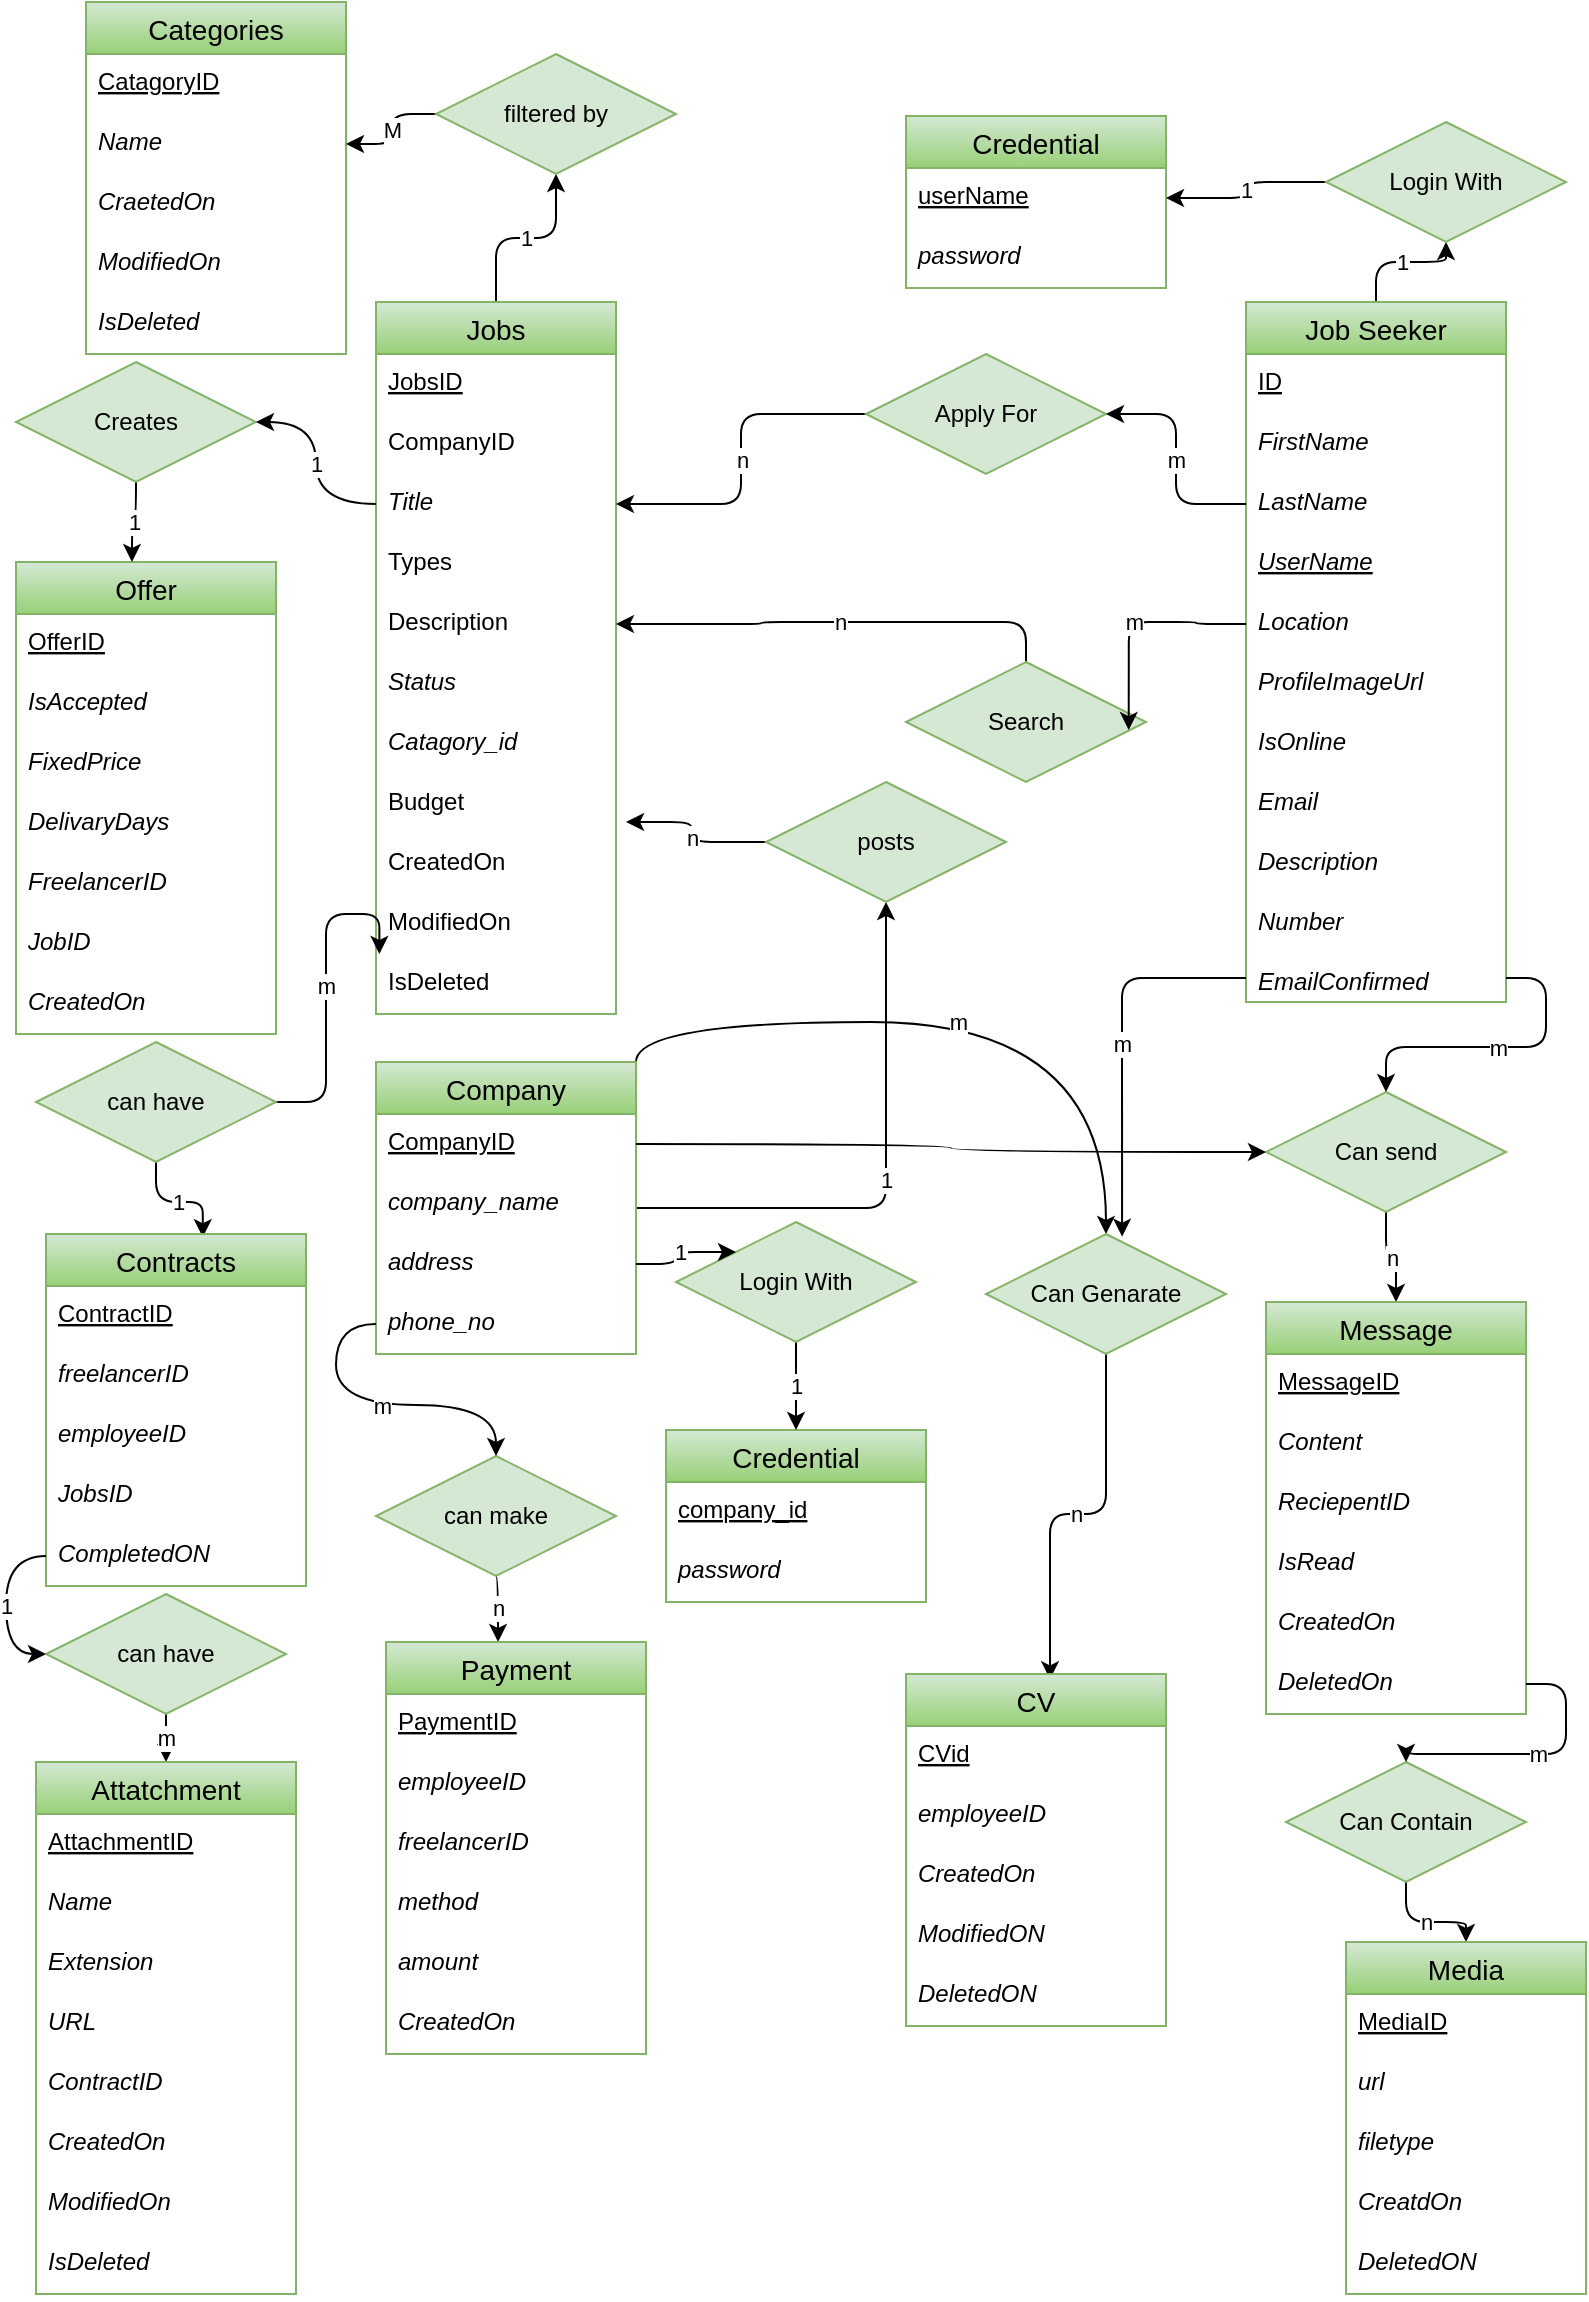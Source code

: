 <mxfile version="20.0.4" type="github">
  <diagram id="R2lEEEUBdFMjLlhIrx00" name="Page-1">
    <mxGraphModel dx="1280" dy="634" grid="1" gridSize="10" guides="1" tooltips="1" connect="1" arrows="1" fold="1" page="1" pageScale="1" pageWidth="827" pageHeight="1169" math="0" shadow="0" extFonts="Permanent Marker^https://fonts.googleapis.com/css?family=Permanent+Marker">
      <root>
        <mxCell id="0" />
        <mxCell id="1" parent="0" />
        <mxCell id="1TwjalovZPVcVM--fU-8-73" value="1" style="edgeStyle=orthogonalEdgeStyle;rounded=1;orthogonalLoop=1;jettySize=auto;html=1;entryX=0.5;entryY=1;entryDx=0;entryDy=0;" edge="1" parent="1" source="1TwjalovZPVcVM--fU-8-16" target="1TwjalovZPVcVM--fU-8-71">
          <mxGeometry relative="1" as="geometry" />
        </mxCell>
        <mxCell id="1TwjalovZPVcVM--fU-8-162" value="m" style="edgeStyle=orthogonalEdgeStyle;orthogonalLoop=1;jettySize=auto;html=1;exitX=1;exitY=0;exitDx=0;exitDy=0;entryX=0.5;entryY=0;entryDx=0;entryDy=0;curved=1;" edge="1" parent="1" source="1TwjalovZPVcVM--fU-8-16" target="1TwjalovZPVcVM--fU-8-153">
          <mxGeometry relative="1" as="geometry" />
        </mxCell>
        <mxCell id="1TwjalovZPVcVM--fU-8-16" value="Company" style="swimlane;fontStyle=0;childLayout=stackLayout;horizontal=1;startSize=26;horizontalStack=0;resizeParent=1;resizeParentMax=0;resizeLast=0;collapsible=1;marginBottom=0;align=center;fontSize=14;labelBackgroundColor=none;fillColor=#d5e8d4;strokeColor=#82b366;gradientColor=#97d077;" vertex="1" parent="1">
          <mxGeometry x="195" y="540" width="130" height="146" as="geometry" />
        </mxCell>
        <mxCell id="1TwjalovZPVcVM--fU-8-17" value="CompanyID" style="text;strokeColor=none;fillColor=none;spacingLeft=4;spacingRight=4;overflow=hidden;rotatable=0;points=[[0,0.5],[1,0.5]];portConstraint=eastwest;fontSize=12;fontStyle=4" vertex="1" parent="1TwjalovZPVcVM--fU-8-16">
          <mxGeometry y="26" width="130" height="30" as="geometry" />
        </mxCell>
        <mxCell id="1TwjalovZPVcVM--fU-8-18" value="company_name" style="text;strokeColor=none;fillColor=none;spacingLeft=4;spacingRight=4;overflow=hidden;rotatable=0;points=[[0,0.5],[1,0.5]];portConstraint=eastwest;fontSize=12;fontStyle=2" vertex="1" parent="1TwjalovZPVcVM--fU-8-16">
          <mxGeometry y="56" width="130" height="30" as="geometry" />
        </mxCell>
        <mxCell id="1TwjalovZPVcVM--fU-8-19" value="address" style="text;strokeColor=none;fillColor=none;spacingLeft=4;spacingRight=4;overflow=hidden;rotatable=0;points=[[0,0.5],[1,0.5]];portConstraint=eastwest;fontSize=12;fontStyle=2" vertex="1" parent="1TwjalovZPVcVM--fU-8-16">
          <mxGeometry y="86" width="130" height="30" as="geometry" />
        </mxCell>
        <mxCell id="1TwjalovZPVcVM--fU-8-22" value="phone_no" style="text;strokeColor=none;fillColor=none;spacingLeft=4;spacingRight=4;overflow=hidden;rotatable=0;points=[[0,0.5],[1,0.5]];portConstraint=eastwest;fontSize=12;fontStyle=2" vertex="1" parent="1TwjalovZPVcVM--fU-8-16">
          <mxGeometry y="116" width="130" height="30" as="geometry" />
        </mxCell>
        <mxCell id="1TwjalovZPVcVM--fU-8-77" value="1" style="edgeStyle=orthogonalEdgeStyle;rounded=1;orthogonalLoop=1;jettySize=auto;html=1;entryX=0.5;entryY=1;entryDx=0;entryDy=0;" edge="1" parent="1" source="1TwjalovZPVcVM--fU-8-24" target="1TwjalovZPVcVM--fU-8-76">
          <mxGeometry relative="1" as="geometry" />
        </mxCell>
        <mxCell id="1TwjalovZPVcVM--fU-8-24" value="Jobs" style="swimlane;fontStyle=0;childLayout=stackLayout;horizontal=1;startSize=26;horizontalStack=0;resizeParent=1;resizeParentMax=0;resizeLast=0;collapsible=1;marginBottom=0;align=center;fontSize=14;labelBackgroundColor=none;fillColor=#d5e8d4;strokeColor=#82b366;gradientColor=#97d077;" vertex="1" parent="1">
          <mxGeometry x="195" y="160" width="120" height="356" as="geometry" />
        </mxCell>
        <mxCell id="1TwjalovZPVcVM--fU-8-25" value="JobsID" style="text;strokeColor=none;fillColor=none;spacingLeft=4;spacingRight=4;overflow=hidden;rotatable=0;points=[[0,0.5],[1,0.5]];portConstraint=eastwest;fontSize=12;fontStyle=4" vertex="1" parent="1TwjalovZPVcVM--fU-8-24">
          <mxGeometry y="26" width="120" height="30" as="geometry" />
        </mxCell>
        <mxCell id="1TwjalovZPVcVM--fU-8-40" value="CompanyID" style="text;strokeColor=none;fillColor=none;spacingLeft=4;spacingRight=4;overflow=hidden;rotatable=0;points=[[0,0.5],[1,0.5]];portConstraint=eastwest;fontSize=12;fontStyle=0" vertex="1" parent="1TwjalovZPVcVM--fU-8-24">
          <mxGeometry y="56" width="120" height="30" as="geometry" />
        </mxCell>
        <mxCell id="1TwjalovZPVcVM--fU-8-26" value="Title" style="text;strokeColor=none;fillColor=none;spacingLeft=4;spacingRight=4;overflow=hidden;rotatable=0;points=[[0,0.5],[1,0.5]];portConstraint=eastwest;fontSize=12;fontStyle=2" vertex="1" parent="1TwjalovZPVcVM--fU-8-24">
          <mxGeometry y="86" width="120" height="30" as="geometry" />
        </mxCell>
        <mxCell id="1TwjalovZPVcVM--fU-8-79" value="Types" style="text;strokeColor=none;fillColor=none;spacingLeft=4;spacingRight=4;overflow=hidden;rotatable=0;points=[[0,0.5],[1,0.5]];portConstraint=eastwest;fontSize=12;fontStyle=0" vertex="1" parent="1TwjalovZPVcVM--fU-8-24">
          <mxGeometry y="116" width="120" height="30" as="geometry" />
        </mxCell>
        <mxCell id="1TwjalovZPVcVM--fU-8-80" value="Description" style="text;strokeColor=none;fillColor=none;spacingLeft=4;spacingRight=4;overflow=hidden;rotatable=0;points=[[0,0.5],[1,0.5]];portConstraint=eastwest;fontSize=12;fontStyle=0" vertex="1" parent="1TwjalovZPVcVM--fU-8-24">
          <mxGeometry y="146" width="120" height="30" as="geometry" />
        </mxCell>
        <mxCell id="1TwjalovZPVcVM--fU-8-27" value="Status" style="text;strokeColor=none;fillColor=none;spacingLeft=4;spacingRight=4;overflow=hidden;rotatable=0;points=[[0,0.5],[1,0.5]];portConstraint=eastwest;fontSize=12;fontStyle=2" vertex="1" parent="1TwjalovZPVcVM--fU-8-24">
          <mxGeometry y="176" width="120" height="30" as="geometry" />
        </mxCell>
        <mxCell id="1TwjalovZPVcVM--fU-8-28" value="Catagory_id" style="text;strokeColor=none;fillColor=none;spacingLeft=4;spacingRight=4;overflow=hidden;rotatable=0;points=[[0,0.5],[1,0.5]];portConstraint=eastwest;fontSize=12;fontStyle=2" vertex="1" parent="1TwjalovZPVcVM--fU-8-24">
          <mxGeometry y="206" width="120" height="30" as="geometry" />
        </mxCell>
        <mxCell id="1TwjalovZPVcVM--fU-8-36" value="Budget" style="text;strokeColor=none;fillColor=none;spacingLeft=4;spacingRight=4;overflow=hidden;rotatable=0;points=[[0,0.5],[1,0.5]];portConstraint=eastwest;fontSize=12;labelBackgroundColor=none;" vertex="1" parent="1TwjalovZPVcVM--fU-8-24">
          <mxGeometry y="236" width="120" height="30" as="geometry" />
        </mxCell>
        <mxCell id="1TwjalovZPVcVM--fU-8-37" value="CreatedOn" style="text;strokeColor=none;fillColor=none;spacingLeft=4;spacingRight=4;overflow=hidden;rotatable=0;points=[[0,0.5],[1,0.5]];portConstraint=eastwest;fontSize=12;labelBackgroundColor=none;" vertex="1" parent="1TwjalovZPVcVM--fU-8-24">
          <mxGeometry y="266" width="120" height="30" as="geometry" />
        </mxCell>
        <mxCell id="1TwjalovZPVcVM--fU-8-38" value="ModifiedOn" style="text;strokeColor=none;fillColor=none;spacingLeft=4;spacingRight=4;overflow=hidden;rotatable=0;points=[[0,0.5],[1,0.5]];portConstraint=eastwest;fontSize=12;labelBackgroundColor=none;" vertex="1" parent="1TwjalovZPVcVM--fU-8-24">
          <mxGeometry y="296" width="120" height="30" as="geometry" />
        </mxCell>
        <mxCell id="1TwjalovZPVcVM--fU-8-39" value="IsDeleted" style="text;strokeColor=none;fillColor=none;spacingLeft=4;spacingRight=4;overflow=hidden;rotatable=0;points=[[0,0.5],[1,0.5]];portConstraint=eastwest;fontSize=12;labelBackgroundColor=none;" vertex="1" parent="1TwjalovZPVcVM--fU-8-24">
          <mxGeometry y="326" width="120" height="30" as="geometry" />
        </mxCell>
        <mxCell id="1TwjalovZPVcVM--fU-8-41" value="Categories" style="swimlane;fontStyle=0;childLayout=stackLayout;horizontal=1;startSize=26;horizontalStack=0;resizeParent=1;resizeParentMax=0;resizeLast=0;collapsible=1;marginBottom=0;align=center;fontSize=14;labelBackgroundColor=none;fillColor=#d5e8d4;strokeColor=#82b366;gradientColor=#97d077;" vertex="1" parent="1">
          <mxGeometry x="50" y="10" width="130" height="176" as="geometry" />
        </mxCell>
        <mxCell id="1TwjalovZPVcVM--fU-8-42" value="CatagoryID" style="text;strokeColor=none;fillColor=none;spacingLeft=4;spacingRight=4;overflow=hidden;rotatable=0;points=[[0,0.5],[1,0.5]];portConstraint=eastwest;fontSize=12;fontStyle=4" vertex="1" parent="1TwjalovZPVcVM--fU-8-41">
          <mxGeometry y="26" width="130" height="30" as="geometry" />
        </mxCell>
        <mxCell id="1TwjalovZPVcVM--fU-8-43" value="Name" style="text;strokeColor=none;fillColor=none;spacingLeft=4;spacingRight=4;overflow=hidden;rotatable=0;points=[[0,0.5],[1,0.5]];portConstraint=eastwest;fontSize=12;fontStyle=2" vertex="1" parent="1TwjalovZPVcVM--fU-8-41">
          <mxGeometry y="56" width="130" height="30" as="geometry" />
        </mxCell>
        <mxCell id="1TwjalovZPVcVM--fU-8-44" value="CraetedOn" style="text;strokeColor=none;fillColor=none;spacingLeft=4;spacingRight=4;overflow=hidden;rotatable=0;points=[[0,0.5],[1,0.5]];portConstraint=eastwest;fontSize=12;fontStyle=2" vertex="1" parent="1TwjalovZPVcVM--fU-8-41">
          <mxGeometry y="86" width="130" height="30" as="geometry" />
        </mxCell>
        <mxCell id="1TwjalovZPVcVM--fU-8-45" value="ModifiedOn" style="text;strokeColor=none;fillColor=none;spacingLeft=4;spacingRight=4;overflow=hidden;rotatable=0;points=[[0,0.5],[1,0.5]];portConstraint=eastwest;fontSize=12;fontStyle=2" vertex="1" parent="1TwjalovZPVcVM--fU-8-41">
          <mxGeometry y="116" width="130" height="30" as="geometry" />
        </mxCell>
        <mxCell id="1TwjalovZPVcVM--fU-8-46" value="IsDeleted" style="text;strokeColor=none;fillColor=none;spacingLeft=4;spacingRight=4;overflow=hidden;rotatable=0;points=[[0,0.5],[1,0.5]];portConstraint=eastwest;fontSize=12;fontStyle=2" vertex="1" parent="1TwjalovZPVcVM--fU-8-41">
          <mxGeometry y="146" width="130" height="30" as="geometry" />
        </mxCell>
        <mxCell id="1TwjalovZPVcVM--fU-8-119" value="1" style="edgeStyle=orthogonalEdgeStyle;rounded=1;orthogonalLoop=1;jettySize=auto;html=1;exitX=0.5;exitY=0;exitDx=0;exitDy=0;entryX=0.5;entryY=1;entryDx=0;entryDy=0;" edge="1" parent="1" source="1TwjalovZPVcVM--fU-8-53" target="1TwjalovZPVcVM--fU-8-118">
          <mxGeometry relative="1" as="geometry" />
        </mxCell>
        <mxCell id="1TwjalovZPVcVM--fU-8-53" value="Job Seeker" style="swimlane;fontStyle=0;childLayout=stackLayout;horizontal=1;startSize=26;horizontalStack=0;resizeParent=1;resizeParentMax=0;resizeLast=0;collapsible=1;marginBottom=0;align=center;fontSize=14;labelBackgroundColor=none;fillColor=#d5e8d4;strokeColor=#82b366;gradientColor=#97d077;" vertex="1" parent="1">
          <mxGeometry x="630" y="160" width="130" height="350" as="geometry" />
        </mxCell>
        <mxCell id="1TwjalovZPVcVM--fU-8-54" value="ID" style="text;strokeColor=none;fillColor=none;spacingLeft=4;spacingRight=4;overflow=hidden;rotatable=0;points=[[0,0.5],[1,0.5]];portConstraint=eastwest;fontSize=12;fontStyle=4" vertex="1" parent="1TwjalovZPVcVM--fU-8-53">
          <mxGeometry y="26" width="130" height="30" as="geometry" />
        </mxCell>
        <mxCell id="1TwjalovZPVcVM--fU-8-55" value="FirstName" style="text;strokeColor=none;fillColor=none;spacingLeft=4;spacingRight=4;overflow=hidden;rotatable=0;points=[[0,0.5],[1,0.5]];portConstraint=eastwest;fontSize=12;fontStyle=2" vertex="1" parent="1TwjalovZPVcVM--fU-8-53">
          <mxGeometry y="56" width="130" height="30" as="geometry" />
        </mxCell>
        <mxCell id="1TwjalovZPVcVM--fU-8-56" value="LastName" style="text;strokeColor=none;fillColor=none;spacingLeft=4;spacingRight=4;overflow=hidden;rotatable=0;points=[[0,0.5],[1,0.5]];portConstraint=eastwest;fontSize=12;fontStyle=2" vertex="1" parent="1TwjalovZPVcVM--fU-8-53">
          <mxGeometry y="86" width="130" height="30" as="geometry" />
        </mxCell>
        <mxCell id="1TwjalovZPVcVM--fU-8-57" value="UserName" style="text;strokeColor=none;fillColor=none;spacingLeft=4;spacingRight=4;overflow=hidden;rotatable=0;points=[[0,0.5],[1,0.5]];portConstraint=eastwest;fontSize=12;fontStyle=6" vertex="1" parent="1TwjalovZPVcVM--fU-8-53">
          <mxGeometry y="116" width="130" height="30" as="geometry" />
        </mxCell>
        <mxCell id="1TwjalovZPVcVM--fU-8-59" value="Location" style="text;strokeColor=none;fillColor=none;spacingLeft=4;spacingRight=4;overflow=hidden;rotatable=0;points=[[0,0.5],[1,0.5]];portConstraint=eastwest;fontSize=12;fontStyle=2" vertex="1" parent="1TwjalovZPVcVM--fU-8-53">
          <mxGeometry y="146" width="130" height="30" as="geometry" />
        </mxCell>
        <mxCell id="1TwjalovZPVcVM--fU-8-65" value="ProfileImageUrl" style="text;strokeColor=none;fillColor=none;spacingLeft=4;spacingRight=4;overflow=hidden;rotatable=0;points=[[0,0.5],[1,0.5]];portConstraint=eastwest;fontSize=12;fontStyle=2" vertex="1" parent="1TwjalovZPVcVM--fU-8-53">
          <mxGeometry y="176" width="130" height="30" as="geometry" />
        </mxCell>
        <mxCell id="1TwjalovZPVcVM--fU-8-66" value="IsOnline" style="text;strokeColor=none;fillColor=none;spacingLeft=4;spacingRight=4;overflow=hidden;rotatable=0;points=[[0,0.5],[1,0.5]];portConstraint=eastwest;fontSize=12;fontStyle=2" vertex="1" parent="1TwjalovZPVcVM--fU-8-53">
          <mxGeometry y="206" width="130" height="30" as="geometry" />
        </mxCell>
        <mxCell id="1TwjalovZPVcVM--fU-8-67" value="Email" style="text;strokeColor=none;fillColor=none;spacingLeft=4;spacingRight=4;overflow=hidden;rotatable=0;points=[[0,0.5],[1,0.5]];portConstraint=eastwest;fontSize=12;fontStyle=2" vertex="1" parent="1TwjalovZPVcVM--fU-8-53">
          <mxGeometry y="236" width="130" height="30" as="geometry" />
        </mxCell>
        <mxCell id="1TwjalovZPVcVM--fU-8-68" value="Description" style="text;strokeColor=none;fillColor=none;spacingLeft=4;spacingRight=4;overflow=hidden;rotatable=0;points=[[0,0.5],[1,0.5]];portConstraint=eastwest;fontSize=12;fontStyle=2" vertex="1" parent="1TwjalovZPVcVM--fU-8-53">
          <mxGeometry y="266" width="130" height="30" as="geometry" />
        </mxCell>
        <mxCell id="1TwjalovZPVcVM--fU-8-69" value="Number" style="text;strokeColor=none;fillColor=none;spacingLeft=4;spacingRight=4;overflow=hidden;rotatable=0;points=[[0,0.5],[1,0.5]];portConstraint=eastwest;fontSize=12;fontStyle=2" vertex="1" parent="1TwjalovZPVcVM--fU-8-53">
          <mxGeometry y="296" width="130" height="30" as="geometry" />
        </mxCell>
        <mxCell id="1TwjalovZPVcVM--fU-8-70" value="EmailConfirmed" style="text;strokeColor=none;fillColor=none;spacingLeft=4;spacingRight=4;overflow=hidden;rotatable=0;points=[[0,0.5],[1,0.5]];portConstraint=eastwest;fontSize=12;fontStyle=2" vertex="1" parent="1TwjalovZPVcVM--fU-8-53">
          <mxGeometry y="326" width="130" height="24" as="geometry" />
        </mxCell>
        <mxCell id="1TwjalovZPVcVM--fU-8-123" value="n" style="edgeStyle=orthogonalEdgeStyle;rounded=1;orthogonalLoop=1;jettySize=auto;html=1;entryX=1.042;entryY=-0.2;entryDx=0;entryDy=0;entryPerimeter=0;" edge="1" parent="1" source="1TwjalovZPVcVM--fU-8-71" target="1TwjalovZPVcVM--fU-8-37">
          <mxGeometry relative="1" as="geometry" />
        </mxCell>
        <mxCell id="1TwjalovZPVcVM--fU-8-71" value="posts" style="shape=rhombus;perimeter=rhombusPerimeter;whiteSpace=wrap;html=1;align=center;labelBackgroundColor=none;fillColor=#d5e8d4;strokeColor=#82b366;" vertex="1" parent="1">
          <mxGeometry x="390" y="400" width="120" height="60" as="geometry" />
        </mxCell>
        <mxCell id="1TwjalovZPVcVM--fU-8-78" value="M" style="edgeStyle=orthogonalEdgeStyle;rounded=1;orthogonalLoop=1;jettySize=auto;html=1;exitX=0;exitY=0.5;exitDx=0;exitDy=0;entryX=1;entryY=0.5;entryDx=0;entryDy=0;" edge="1" parent="1" source="1TwjalovZPVcVM--fU-8-76" target="1TwjalovZPVcVM--fU-8-43">
          <mxGeometry relative="1" as="geometry" />
        </mxCell>
        <mxCell id="1TwjalovZPVcVM--fU-8-76" value="filtered by" style="shape=rhombus;perimeter=rhombusPerimeter;whiteSpace=wrap;html=1;align=center;labelBackgroundColor=none;fillColor=#d5e8d4;strokeColor=#82b366;" vertex="1" parent="1">
          <mxGeometry x="225" y="36" width="120" height="60" as="geometry" />
        </mxCell>
        <mxCell id="1TwjalovZPVcVM--fU-8-83" value="n" style="edgeStyle=orthogonalEdgeStyle;rounded=1;orthogonalLoop=1;jettySize=auto;html=1;entryX=1;entryY=0.5;entryDx=0;entryDy=0;" edge="1" parent="1" source="1TwjalovZPVcVM--fU-8-81" target="1TwjalovZPVcVM--fU-8-80">
          <mxGeometry relative="1" as="geometry" />
        </mxCell>
        <mxCell id="1TwjalovZPVcVM--fU-8-81" value="Search" style="shape=rhombus;perimeter=rhombusPerimeter;whiteSpace=wrap;html=1;align=center;labelBackgroundColor=none;fillColor=#d5e8d4;strokeColor=#82b366;" vertex="1" parent="1">
          <mxGeometry x="460" y="340" width="120" height="60" as="geometry" />
        </mxCell>
        <mxCell id="1TwjalovZPVcVM--fU-8-82" value="m" style="edgeStyle=orthogonalEdgeStyle;rounded=1;orthogonalLoop=1;jettySize=auto;html=1;entryX=0.928;entryY=0.567;entryDx=0;entryDy=0;entryPerimeter=0;" edge="1" parent="1" source="1TwjalovZPVcVM--fU-8-59" target="1TwjalovZPVcVM--fU-8-81">
          <mxGeometry relative="1" as="geometry" />
        </mxCell>
        <mxCell id="1TwjalovZPVcVM--fU-8-86" value="n" style="edgeStyle=orthogonalEdgeStyle;rounded=1;orthogonalLoop=1;jettySize=auto;html=1;entryX=1;entryY=0.5;entryDx=0;entryDy=0;" edge="1" parent="1" source="1TwjalovZPVcVM--fU-8-84" target="1TwjalovZPVcVM--fU-8-26">
          <mxGeometry relative="1" as="geometry" />
        </mxCell>
        <mxCell id="1TwjalovZPVcVM--fU-8-84" value="Apply For" style="shape=rhombus;perimeter=rhombusPerimeter;whiteSpace=wrap;html=1;align=center;labelBackgroundColor=none;fillColor=#d5e8d4;strokeColor=#82b366;" vertex="1" parent="1">
          <mxGeometry x="440" y="186" width="120" height="60" as="geometry" />
        </mxCell>
        <mxCell id="1TwjalovZPVcVM--fU-8-85" value="m" style="edgeStyle=orthogonalEdgeStyle;rounded=1;orthogonalLoop=1;jettySize=auto;html=1;exitX=0;exitY=0.5;exitDx=0;exitDy=0;entryX=1;entryY=0.5;entryDx=0;entryDy=0;" edge="1" parent="1" source="1TwjalovZPVcVM--fU-8-56" target="1TwjalovZPVcVM--fU-8-84">
          <mxGeometry relative="1" as="geometry" />
        </mxCell>
        <mxCell id="1TwjalovZPVcVM--fU-8-95" value="1" style="edgeStyle=orthogonalEdgeStyle;rounded=1;orthogonalLoop=1;jettySize=auto;html=1;entryX=0.603;entryY=0.009;entryDx=0;entryDy=0;entryPerimeter=0;" edge="1" parent="1" source="1TwjalovZPVcVM--fU-8-87" target="1TwjalovZPVcVM--fU-8-90">
          <mxGeometry relative="1" as="geometry" />
        </mxCell>
        <mxCell id="1TwjalovZPVcVM--fU-8-97" value="m" style="edgeStyle=orthogonalEdgeStyle;rounded=1;orthogonalLoop=1;jettySize=auto;html=1;exitX=1;exitY=0.5;exitDx=0;exitDy=0;entryX=0.014;entryY=0;entryDx=0;entryDy=0;entryPerimeter=0;" edge="1" parent="1" source="1TwjalovZPVcVM--fU-8-87" target="1TwjalovZPVcVM--fU-8-39">
          <mxGeometry relative="1" as="geometry" />
        </mxCell>
        <mxCell id="1TwjalovZPVcVM--fU-8-87" value="can have" style="shape=rhombus;perimeter=rhombusPerimeter;whiteSpace=wrap;html=1;align=center;labelBackgroundColor=none;fillColor=#d5e8d4;strokeColor=#82b366;" vertex="1" parent="1">
          <mxGeometry x="25" y="530" width="120" height="60" as="geometry" />
        </mxCell>
        <mxCell id="1TwjalovZPVcVM--fU-8-90" value="Contracts" style="swimlane;fontStyle=0;childLayout=stackLayout;horizontal=1;startSize=26;horizontalStack=0;resizeParent=1;resizeParentMax=0;resizeLast=0;collapsible=1;marginBottom=0;align=center;fontSize=14;labelBackgroundColor=none;fillColor=#d5e8d4;strokeColor=#82b366;gradientColor=#97d077;" vertex="1" parent="1">
          <mxGeometry x="30" y="626" width="130" height="176" as="geometry" />
        </mxCell>
        <mxCell id="1TwjalovZPVcVM--fU-8-91" value="ContractID" style="text;strokeColor=none;fillColor=none;spacingLeft=4;spacingRight=4;overflow=hidden;rotatable=0;points=[[0,0.5],[1,0.5]];portConstraint=eastwest;fontSize=12;fontStyle=4" vertex="1" parent="1TwjalovZPVcVM--fU-8-90">
          <mxGeometry y="26" width="130" height="30" as="geometry" />
        </mxCell>
        <mxCell id="1TwjalovZPVcVM--fU-8-92" value="freelancerID" style="text;strokeColor=none;fillColor=none;spacingLeft=4;spacingRight=4;overflow=hidden;rotatable=0;points=[[0,0.5],[1,0.5]];portConstraint=eastwest;fontSize=12;fontStyle=2" vertex="1" parent="1TwjalovZPVcVM--fU-8-90">
          <mxGeometry y="56" width="130" height="30" as="geometry" />
        </mxCell>
        <mxCell id="1TwjalovZPVcVM--fU-8-93" value="employeeID" style="text;strokeColor=none;fillColor=none;spacingLeft=4;spacingRight=4;overflow=hidden;rotatable=0;points=[[0,0.5],[1,0.5]];portConstraint=eastwest;fontSize=12;fontStyle=2" vertex="1" parent="1TwjalovZPVcVM--fU-8-90">
          <mxGeometry y="86" width="130" height="30" as="geometry" />
        </mxCell>
        <mxCell id="1TwjalovZPVcVM--fU-8-98" value="JobsID" style="text;strokeColor=none;fillColor=none;spacingLeft=4;spacingRight=4;overflow=hidden;rotatable=0;points=[[0,0.5],[1,0.5]];portConstraint=eastwest;fontSize=12;fontStyle=2" vertex="1" parent="1TwjalovZPVcVM--fU-8-90">
          <mxGeometry y="116" width="130" height="30" as="geometry" />
        </mxCell>
        <mxCell id="1TwjalovZPVcVM--fU-8-94" value="CompletedON" style="text;strokeColor=none;fillColor=none;spacingLeft=4;spacingRight=4;overflow=hidden;rotatable=0;points=[[0,0.5],[1,0.5]];portConstraint=eastwest;fontSize=12;fontStyle=2" vertex="1" parent="1TwjalovZPVcVM--fU-8-90">
          <mxGeometry y="146" width="130" height="30" as="geometry" />
        </mxCell>
        <mxCell id="1TwjalovZPVcVM--fU-8-165" value="m" style="edgeStyle=orthogonalEdgeStyle;curved=1;orthogonalLoop=1;jettySize=auto;html=1;exitX=0.5;exitY=1;exitDx=0;exitDy=0;entryX=0.5;entryY=0;entryDx=0;entryDy=0;" edge="1" parent="1" source="1TwjalovZPVcVM--fU-8-99" target="1TwjalovZPVcVM--fU-8-101">
          <mxGeometry relative="1" as="geometry" />
        </mxCell>
        <mxCell id="1TwjalovZPVcVM--fU-8-99" value="can have" style="shape=rhombus;perimeter=rhombusPerimeter;whiteSpace=wrap;html=1;align=center;labelBackgroundColor=none;fillColor=#d5e8d4;strokeColor=#82b366;" vertex="1" parent="1">
          <mxGeometry x="30" y="806" width="120" height="60" as="geometry" />
        </mxCell>
        <mxCell id="1TwjalovZPVcVM--fU-8-101" value="Attatchment" style="swimlane;fontStyle=0;childLayout=stackLayout;horizontal=1;startSize=26;horizontalStack=0;resizeParent=1;resizeParentMax=0;resizeLast=0;collapsible=1;marginBottom=0;align=center;fontSize=14;labelBackgroundColor=none;fillColor=#d5e8d4;strokeColor=#82b366;gradientColor=#97d077;" vertex="1" parent="1">
          <mxGeometry x="25" y="890" width="130" height="266" as="geometry" />
        </mxCell>
        <mxCell id="1TwjalovZPVcVM--fU-8-102" value="AttachmentID" style="text;strokeColor=none;fillColor=none;spacingLeft=4;spacingRight=4;overflow=hidden;rotatable=0;points=[[0,0.5],[1,0.5]];portConstraint=eastwest;fontSize=12;fontStyle=4" vertex="1" parent="1TwjalovZPVcVM--fU-8-101">
          <mxGeometry y="26" width="130" height="30" as="geometry" />
        </mxCell>
        <mxCell id="1TwjalovZPVcVM--fU-8-103" value="Name" style="text;strokeColor=none;fillColor=none;spacingLeft=4;spacingRight=4;overflow=hidden;rotatable=0;points=[[0,0.5],[1,0.5]];portConstraint=eastwest;fontSize=12;fontStyle=2" vertex="1" parent="1TwjalovZPVcVM--fU-8-101">
          <mxGeometry y="56" width="130" height="30" as="geometry" />
        </mxCell>
        <mxCell id="1TwjalovZPVcVM--fU-8-104" value="Extension" style="text;strokeColor=none;fillColor=none;spacingLeft=4;spacingRight=4;overflow=hidden;rotatable=0;points=[[0,0.5],[1,0.5]];portConstraint=eastwest;fontSize=12;fontStyle=2" vertex="1" parent="1TwjalovZPVcVM--fU-8-101">
          <mxGeometry y="86" width="130" height="30" as="geometry" />
        </mxCell>
        <mxCell id="1TwjalovZPVcVM--fU-8-105" value="URL" style="text;strokeColor=none;fillColor=none;spacingLeft=4;spacingRight=4;overflow=hidden;rotatable=0;points=[[0,0.5],[1,0.5]];portConstraint=eastwest;fontSize=12;fontStyle=2" vertex="1" parent="1TwjalovZPVcVM--fU-8-101">
          <mxGeometry y="116" width="130" height="30" as="geometry" />
        </mxCell>
        <mxCell id="1TwjalovZPVcVM--fU-8-106" value="ContractID" style="text;strokeColor=none;fillColor=none;spacingLeft=4;spacingRight=4;overflow=hidden;rotatable=0;points=[[0,0.5],[1,0.5]];portConstraint=eastwest;fontSize=12;fontStyle=2" vertex="1" parent="1TwjalovZPVcVM--fU-8-101">
          <mxGeometry y="146" width="130" height="30" as="geometry" />
        </mxCell>
        <mxCell id="1TwjalovZPVcVM--fU-8-108" value="CreatedOn   " style="text;strokeColor=none;fillColor=none;spacingLeft=4;spacingRight=4;overflow=hidden;rotatable=0;points=[[0,0.5],[1,0.5]];portConstraint=eastwest;fontSize=12;fontStyle=2" vertex="1" parent="1TwjalovZPVcVM--fU-8-101">
          <mxGeometry y="176" width="130" height="30" as="geometry" />
        </mxCell>
        <mxCell id="1TwjalovZPVcVM--fU-8-109" value="ModifiedOn" style="text;strokeColor=none;fillColor=none;spacingLeft=4;spacingRight=4;overflow=hidden;rotatable=0;points=[[0,0.5],[1,0.5]];portConstraint=eastwest;fontSize=12;fontStyle=2" vertex="1" parent="1TwjalovZPVcVM--fU-8-101">
          <mxGeometry y="206" width="130" height="30" as="geometry" />
        </mxCell>
        <mxCell id="1TwjalovZPVcVM--fU-8-110" value="IsDeleted" style="text;strokeColor=none;fillColor=none;spacingLeft=4;spacingRight=4;overflow=hidden;rotatable=0;points=[[0,0.5],[1,0.5]];portConstraint=eastwest;fontSize=12;fontStyle=2" vertex="1" parent="1TwjalovZPVcVM--fU-8-101">
          <mxGeometry y="236" width="130" height="30" as="geometry" />
        </mxCell>
        <mxCell id="1TwjalovZPVcVM--fU-8-111" value="Credential" style="swimlane;fontStyle=0;childLayout=stackLayout;horizontal=1;startSize=26;horizontalStack=0;resizeParent=1;resizeParentMax=0;resizeLast=0;collapsible=1;marginBottom=0;align=center;fontSize=14;labelBackgroundColor=none;fillColor=#d5e8d4;strokeColor=#82b366;gradientColor=#97d077;" vertex="1" parent="1">
          <mxGeometry x="460" y="67" width="130" height="86" as="geometry" />
        </mxCell>
        <mxCell id="1TwjalovZPVcVM--fU-8-112" value="userName" style="text;strokeColor=none;fillColor=none;spacingLeft=4;spacingRight=4;overflow=hidden;rotatable=0;points=[[0,0.5],[1,0.5]];portConstraint=eastwest;fontSize=12;fontStyle=4" vertex="1" parent="1TwjalovZPVcVM--fU-8-111">
          <mxGeometry y="26" width="130" height="30" as="geometry" />
        </mxCell>
        <mxCell id="1TwjalovZPVcVM--fU-8-113" value="password" style="text;strokeColor=none;fillColor=none;spacingLeft=4;spacingRight=4;overflow=hidden;rotatable=0;points=[[0,0.5],[1,0.5]];portConstraint=eastwest;fontSize=12;fontStyle=2" vertex="1" parent="1TwjalovZPVcVM--fU-8-111">
          <mxGeometry y="56" width="130" height="30" as="geometry" />
        </mxCell>
        <mxCell id="1TwjalovZPVcVM--fU-8-120" value="1" style="edgeStyle=orthogonalEdgeStyle;rounded=1;orthogonalLoop=1;jettySize=auto;html=1;entryX=1;entryY=0.5;entryDx=0;entryDy=0;" edge="1" parent="1" source="1TwjalovZPVcVM--fU-8-118" target="1TwjalovZPVcVM--fU-8-112">
          <mxGeometry relative="1" as="geometry" />
        </mxCell>
        <mxCell id="1TwjalovZPVcVM--fU-8-118" value="Login With" style="shape=rhombus;perimeter=rhombusPerimeter;whiteSpace=wrap;html=1;align=center;labelBackgroundColor=none;fillColor=#d5e8d4;strokeColor=#82b366;" vertex="1" parent="1">
          <mxGeometry x="670" y="70" width="120" height="60" as="geometry" />
        </mxCell>
        <mxCell id="1TwjalovZPVcVM--fU-8-124" value="Credential" style="swimlane;fontStyle=0;childLayout=stackLayout;horizontal=1;startSize=26;horizontalStack=0;resizeParent=1;resizeParentMax=0;resizeLast=0;collapsible=1;marginBottom=0;align=center;fontSize=14;labelBackgroundColor=none;fillColor=#d5e8d4;strokeColor=#82b366;gradientColor=#97d077;" vertex="1" parent="1">
          <mxGeometry x="340" y="724" width="130" height="86" as="geometry" />
        </mxCell>
        <mxCell id="1TwjalovZPVcVM--fU-8-125" value="company_id" style="text;strokeColor=none;fillColor=none;spacingLeft=4;spacingRight=4;overflow=hidden;rotatable=0;points=[[0,0.5],[1,0.5]];portConstraint=eastwest;fontSize=12;fontStyle=4" vertex="1" parent="1TwjalovZPVcVM--fU-8-124">
          <mxGeometry y="26" width="130" height="30" as="geometry" />
        </mxCell>
        <mxCell id="1TwjalovZPVcVM--fU-8-126" value="password" style="text;strokeColor=none;fillColor=none;spacingLeft=4;spacingRight=4;overflow=hidden;rotatable=0;points=[[0,0.5],[1,0.5]];portConstraint=eastwest;fontSize=12;fontStyle=2" vertex="1" parent="1TwjalovZPVcVM--fU-8-124">
          <mxGeometry y="56" width="130" height="30" as="geometry" />
        </mxCell>
        <mxCell id="1TwjalovZPVcVM--fU-8-131" value="1" style="edgeStyle=orthogonalEdgeStyle;rounded=1;orthogonalLoop=1;jettySize=auto;html=1;exitX=0.5;exitY=1;exitDx=0;exitDy=0;entryX=0.5;entryY=0;entryDx=0;entryDy=0;" edge="1" parent="1" source="1TwjalovZPVcVM--fU-8-128" target="1TwjalovZPVcVM--fU-8-124">
          <mxGeometry relative="1" as="geometry" />
        </mxCell>
        <mxCell id="1TwjalovZPVcVM--fU-8-128" value="Login With" style="shape=rhombus;perimeter=rhombusPerimeter;whiteSpace=wrap;html=1;align=center;labelBackgroundColor=none;fillColor=#d5e8d4;strokeColor=#82b366;" vertex="1" parent="1">
          <mxGeometry x="345" y="620" width="120" height="60" as="geometry" />
        </mxCell>
        <mxCell id="1TwjalovZPVcVM--fU-8-129" value="1" style="edgeStyle=orthogonalEdgeStyle;rounded=1;orthogonalLoop=1;jettySize=auto;html=1;exitX=1;exitY=0.5;exitDx=0;exitDy=0;entryX=0;entryY=0;entryDx=0;entryDy=0;" edge="1" parent="1" source="1TwjalovZPVcVM--fU-8-19" target="1TwjalovZPVcVM--fU-8-128">
          <mxGeometry relative="1" as="geometry" />
        </mxCell>
        <mxCell id="1TwjalovZPVcVM--fU-8-141" value="n" style="edgeStyle=orthogonalEdgeStyle;rounded=1;orthogonalLoop=1;jettySize=auto;html=1;exitX=0.5;exitY=1;exitDx=0;exitDy=0;entryX=0.5;entryY=0;entryDx=0;entryDy=0;" edge="1" parent="1" source="1TwjalovZPVcVM--fU-8-132" target="1TwjalovZPVcVM--fU-8-134">
          <mxGeometry relative="1" as="geometry" />
        </mxCell>
        <mxCell id="1TwjalovZPVcVM--fU-8-132" value="Can send" style="shape=rhombus;perimeter=rhombusPerimeter;whiteSpace=wrap;html=1;align=center;labelBackgroundColor=none;fillColor=#d5e8d4;strokeColor=#82b366;" vertex="1" parent="1">
          <mxGeometry x="640" y="555" width="120" height="60" as="geometry" />
        </mxCell>
        <mxCell id="1TwjalovZPVcVM--fU-8-133" value="m" style="edgeStyle=orthogonalEdgeStyle;rounded=1;orthogonalLoop=1;jettySize=auto;html=1;entryX=0.5;entryY=0;entryDx=0;entryDy=0;" edge="1" parent="1" source="1TwjalovZPVcVM--fU-8-70" target="1TwjalovZPVcVM--fU-8-132">
          <mxGeometry relative="1" as="geometry" />
        </mxCell>
        <mxCell id="1TwjalovZPVcVM--fU-8-134" value="Message" style="swimlane;fontStyle=0;childLayout=stackLayout;horizontal=1;startSize=26;horizontalStack=0;resizeParent=1;resizeParentMax=0;resizeLast=0;collapsible=1;marginBottom=0;align=center;fontSize=14;labelBackgroundColor=none;fillColor=#d5e8d4;strokeColor=#82b366;gradientColor=#97d077;" vertex="1" parent="1">
          <mxGeometry x="640" y="660" width="130" height="206" as="geometry" />
        </mxCell>
        <mxCell id="1TwjalovZPVcVM--fU-8-135" value="MessageID" style="text;strokeColor=none;fillColor=none;spacingLeft=4;spacingRight=4;overflow=hidden;rotatable=0;points=[[0,0.5],[1,0.5]];portConstraint=eastwest;fontSize=12;fontStyle=4" vertex="1" parent="1TwjalovZPVcVM--fU-8-134">
          <mxGeometry y="26" width="130" height="30" as="geometry" />
        </mxCell>
        <mxCell id="1TwjalovZPVcVM--fU-8-136" value="Content" style="text;strokeColor=none;fillColor=none;spacingLeft=4;spacingRight=4;overflow=hidden;rotatable=0;points=[[0,0.5],[1,0.5]];portConstraint=eastwest;fontSize=12;fontStyle=2" vertex="1" parent="1TwjalovZPVcVM--fU-8-134">
          <mxGeometry y="56" width="130" height="30" as="geometry" />
        </mxCell>
        <mxCell id="1TwjalovZPVcVM--fU-8-137" value="ReciepentID" style="text;strokeColor=none;fillColor=none;spacingLeft=4;spacingRight=4;overflow=hidden;rotatable=0;points=[[0,0.5],[1,0.5]];portConstraint=eastwest;fontSize=12;fontStyle=2" vertex="1" parent="1TwjalovZPVcVM--fU-8-134">
          <mxGeometry y="86" width="130" height="30" as="geometry" />
        </mxCell>
        <mxCell id="1TwjalovZPVcVM--fU-8-138" value="IsRead" style="text;strokeColor=none;fillColor=none;spacingLeft=4;spacingRight=4;overflow=hidden;rotatable=0;points=[[0,0.5],[1,0.5]];portConstraint=eastwest;fontSize=12;fontStyle=2" vertex="1" parent="1TwjalovZPVcVM--fU-8-134">
          <mxGeometry y="116" width="130" height="30" as="geometry" />
        </mxCell>
        <mxCell id="1TwjalovZPVcVM--fU-8-139" value="CreatedOn" style="text;strokeColor=none;fillColor=none;spacingLeft=4;spacingRight=4;overflow=hidden;rotatable=0;points=[[0,0.5],[1,0.5]];portConstraint=eastwest;fontSize=12;fontStyle=2" vertex="1" parent="1TwjalovZPVcVM--fU-8-134">
          <mxGeometry y="146" width="130" height="30" as="geometry" />
        </mxCell>
        <mxCell id="1TwjalovZPVcVM--fU-8-140" value="DeletedOn" style="text;strokeColor=none;fillColor=none;spacingLeft=4;spacingRight=4;overflow=hidden;rotatable=0;points=[[0,0.5],[1,0.5]];portConstraint=eastwest;fontSize=12;fontStyle=2" vertex="1" parent="1TwjalovZPVcVM--fU-8-134">
          <mxGeometry y="176" width="130" height="30" as="geometry" />
        </mxCell>
        <mxCell id="1TwjalovZPVcVM--fU-8-142" style="edgeStyle=orthogonalEdgeStyle;orthogonalLoop=1;jettySize=auto;html=1;exitX=1;exitY=0.5;exitDx=0;exitDy=0;entryX=0;entryY=0.5;entryDx=0;entryDy=0;curved=1;" edge="1" parent="1" source="1TwjalovZPVcVM--fU-8-17" target="1TwjalovZPVcVM--fU-8-132">
          <mxGeometry relative="1" as="geometry" />
        </mxCell>
        <mxCell id="1TwjalovZPVcVM--fU-8-152" value="n" style="edgeStyle=orthogonalEdgeStyle;rounded=1;orthogonalLoop=1;jettySize=auto;html=1;exitX=0.5;exitY=1;exitDx=0;exitDy=0;entryX=0.5;entryY=0;entryDx=0;entryDy=0;" edge="1" parent="1" source="1TwjalovZPVcVM--fU-8-143" target="1TwjalovZPVcVM--fU-8-144">
          <mxGeometry relative="1" as="geometry" />
        </mxCell>
        <mxCell id="1TwjalovZPVcVM--fU-8-143" value="Can Contain" style="shape=rhombus;perimeter=rhombusPerimeter;whiteSpace=wrap;html=1;align=center;labelBackgroundColor=none;fillColor=#d5e8d4;strokeColor=#82b366;" vertex="1" parent="1">
          <mxGeometry x="650" y="890" width="120" height="60" as="geometry" />
        </mxCell>
        <mxCell id="1TwjalovZPVcVM--fU-8-144" value="Media" style="swimlane;fontStyle=0;childLayout=stackLayout;horizontal=1;startSize=26;horizontalStack=0;resizeParent=1;resizeParentMax=0;resizeLast=0;collapsible=1;marginBottom=0;align=center;fontSize=14;labelBackgroundColor=none;fillColor=#d5e8d4;strokeColor=#82b366;gradientColor=#97d077;" vertex="1" parent="1">
          <mxGeometry x="680" y="980" width="120" height="176" as="geometry" />
        </mxCell>
        <mxCell id="1TwjalovZPVcVM--fU-8-145" value="MediaID" style="text;strokeColor=none;fillColor=none;spacingLeft=4;spacingRight=4;overflow=hidden;rotatable=0;points=[[0,0.5],[1,0.5]];portConstraint=eastwest;fontSize=12;fontStyle=4" vertex="1" parent="1TwjalovZPVcVM--fU-8-144">
          <mxGeometry y="26" width="120" height="30" as="geometry" />
        </mxCell>
        <mxCell id="1TwjalovZPVcVM--fU-8-146" value="url" style="text;strokeColor=none;fillColor=none;spacingLeft=4;spacingRight=4;overflow=hidden;rotatable=0;points=[[0,0.5],[1,0.5]];portConstraint=eastwest;fontSize=12;fontStyle=2" vertex="1" parent="1TwjalovZPVcVM--fU-8-144">
          <mxGeometry y="56" width="120" height="30" as="geometry" />
        </mxCell>
        <mxCell id="1TwjalovZPVcVM--fU-8-147" value="filetype" style="text;strokeColor=none;fillColor=none;spacingLeft=4;spacingRight=4;overflow=hidden;rotatable=0;points=[[0,0.5],[1,0.5]];portConstraint=eastwest;fontSize=12;fontStyle=2" vertex="1" parent="1TwjalovZPVcVM--fU-8-144">
          <mxGeometry y="86" width="120" height="30" as="geometry" />
        </mxCell>
        <mxCell id="1TwjalovZPVcVM--fU-8-148" value="CreatdOn" style="text;strokeColor=none;fillColor=none;spacingLeft=4;spacingRight=4;overflow=hidden;rotatable=0;points=[[0,0.5],[1,0.5]];portConstraint=eastwest;fontSize=12;fontStyle=2" vertex="1" parent="1TwjalovZPVcVM--fU-8-144">
          <mxGeometry y="116" width="120" height="30" as="geometry" />
        </mxCell>
        <mxCell id="1TwjalovZPVcVM--fU-8-149" value="DeletedON" style="text;strokeColor=none;fillColor=none;spacingLeft=4;spacingRight=4;overflow=hidden;rotatable=0;points=[[0,0.5],[1,0.5]];portConstraint=eastwest;fontSize=12;fontStyle=2" vertex="1" parent="1TwjalovZPVcVM--fU-8-144">
          <mxGeometry y="146" width="120" height="30" as="geometry" />
        </mxCell>
        <mxCell id="1TwjalovZPVcVM--fU-8-151" value="m" style="edgeStyle=orthogonalEdgeStyle;rounded=1;orthogonalLoop=1;jettySize=auto;html=1;" edge="1" parent="1" source="1TwjalovZPVcVM--fU-8-140" target="1TwjalovZPVcVM--fU-8-143">
          <mxGeometry relative="1" as="geometry" />
        </mxCell>
        <mxCell id="1TwjalovZPVcVM--fU-8-161" value="n" style="edgeStyle=orthogonalEdgeStyle;rounded=1;orthogonalLoop=1;jettySize=auto;html=1;entryX=0.554;entryY=0.015;entryDx=0;entryDy=0;entryPerimeter=0;" edge="1" parent="1" source="1TwjalovZPVcVM--fU-8-153" target="1TwjalovZPVcVM--fU-8-154">
          <mxGeometry relative="1" as="geometry" />
        </mxCell>
        <mxCell id="1TwjalovZPVcVM--fU-8-153" value="Can Genarate" style="shape=rhombus;perimeter=rhombusPerimeter;whiteSpace=wrap;html=1;align=center;labelBackgroundColor=none;fillColor=#d5e8d4;strokeColor=#82b366;" vertex="1" parent="1">
          <mxGeometry x="500" y="626" width="120" height="60" as="geometry" />
        </mxCell>
        <mxCell id="1TwjalovZPVcVM--fU-8-154" value="CV" style="swimlane;fontStyle=0;childLayout=stackLayout;horizontal=1;startSize=26;horizontalStack=0;resizeParent=1;resizeParentMax=0;resizeLast=0;collapsible=1;marginBottom=0;align=center;fontSize=14;labelBackgroundColor=none;fillColor=#d5e8d4;strokeColor=#82b366;gradientColor=#97d077;" vertex="1" parent="1">
          <mxGeometry x="460" y="846" width="130" height="176" as="geometry" />
        </mxCell>
        <mxCell id="1TwjalovZPVcVM--fU-8-155" value="CVid" style="text;strokeColor=none;fillColor=none;spacingLeft=4;spacingRight=4;overflow=hidden;rotatable=0;points=[[0,0.5],[1,0.5]];portConstraint=eastwest;fontSize=12;fontStyle=4" vertex="1" parent="1TwjalovZPVcVM--fU-8-154">
          <mxGeometry y="26" width="130" height="30" as="geometry" />
        </mxCell>
        <mxCell id="1TwjalovZPVcVM--fU-8-156" value="employeeID" style="text;strokeColor=none;fillColor=none;spacingLeft=4;spacingRight=4;overflow=hidden;rotatable=0;points=[[0,0.5],[1,0.5]];portConstraint=eastwest;fontSize=12;fontStyle=2" vertex="1" parent="1TwjalovZPVcVM--fU-8-154">
          <mxGeometry y="56" width="130" height="30" as="geometry" />
        </mxCell>
        <mxCell id="1TwjalovZPVcVM--fU-8-157" value="CreatedOn" style="text;strokeColor=none;fillColor=none;spacingLeft=4;spacingRight=4;overflow=hidden;rotatable=0;points=[[0,0.5],[1,0.5]];portConstraint=eastwest;fontSize=12;fontStyle=2" vertex="1" parent="1TwjalovZPVcVM--fU-8-154">
          <mxGeometry y="86" width="130" height="30" as="geometry" />
        </mxCell>
        <mxCell id="1TwjalovZPVcVM--fU-8-158" value="ModifiedON" style="text;strokeColor=none;fillColor=none;spacingLeft=4;spacingRight=4;overflow=hidden;rotatable=0;points=[[0,0.5],[1,0.5]];portConstraint=eastwest;fontSize=12;fontStyle=2" vertex="1" parent="1TwjalovZPVcVM--fU-8-154">
          <mxGeometry y="116" width="130" height="30" as="geometry" />
        </mxCell>
        <mxCell id="1TwjalovZPVcVM--fU-8-159" value="DeletedON" style="text;strokeColor=none;fillColor=none;spacingLeft=4;spacingRight=4;overflow=hidden;rotatable=0;points=[[0,0.5],[1,0.5]];portConstraint=eastwest;fontSize=12;fontStyle=2" vertex="1" parent="1TwjalovZPVcVM--fU-8-154">
          <mxGeometry y="146" width="130" height="30" as="geometry" />
        </mxCell>
        <mxCell id="1TwjalovZPVcVM--fU-8-160" value="m" style="edgeStyle=orthogonalEdgeStyle;rounded=1;orthogonalLoop=1;jettySize=auto;html=1;entryX=0.567;entryY=0.022;entryDx=0;entryDy=0;entryPerimeter=0;" edge="1" parent="1" source="1TwjalovZPVcVM--fU-8-70" target="1TwjalovZPVcVM--fU-8-153">
          <mxGeometry relative="1" as="geometry" />
        </mxCell>
        <mxCell id="1TwjalovZPVcVM--fU-8-164" value="1" style="edgeStyle=orthogonalEdgeStyle;curved=1;orthogonalLoop=1;jettySize=auto;html=1;entryX=0;entryY=0.5;entryDx=0;entryDy=0;" edge="1" parent="1" source="1TwjalovZPVcVM--fU-8-94" target="1TwjalovZPVcVM--fU-8-99">
          <mxGeometry relative="1" as="geometry" />
        </mxCell>
        <mxCell id="1TwjalovZPVcVM--fU-8-175" value="n" style="edgeStyle=orthogonalEdgeStyle;curved=1;orthogonalLoop=1;jettySize=auto;html=1;exitX=0.5;exitY=1;exitDx=0;exitDy=0;entryX=0.431;entryY=0;entryDx=0;entryDy=0;entryPerimeter=0;" edge="1" parent="1" source="1TwjalovZPVcVM--fU-8-166" target="1TwjalovZPVcVM--fU-8-168">
          <mxGeometry relative="1" as="geometry" />
        </mxCell>
        <mxCell id="1TwjalovZPVcVM--fU-8-166" value="can make" style="shape=rhombus;perimeter=rhombusPerimeter;whiteSpace=wrap;html=1;align=center;labelBackgroundColor=none;fillColor=#d5e8d4;strokeColor=#82b366;" vertex="1" parent="1">
          <mxGeometry x="195" y="737" width="120" height="60" as="geometry" />
        </mxCell>
        <mxCell id="1TwjalovZPVcVM--fU-8-167" value="m" style="edgeStyle=orthogonalEdgeStyle;curved=1;orthogonalLoop=1;jettySize=auto;html=1;" edge="1" parent="1" source="1TwjalovZPVcVM--fU-8-22" target="1TwjalovZPVcVM--fU-8-166">
          <mxGeometry relative="1" as="geometry" />
        </mxCell>
        <mxCell id="1TwjalovZPVcVM--fU-8-168" value="Payment" style="swimlane;fontStyle=0;childLayout=stackLayout;horizontal=1;startSize=26;horizontalStack=0;resizeParent=1;resizeParentMax=0;resizeLast=0;collapsible=1;marginBottom=0;align=center;fontSize=14;labelBackgroundColor=none;fillColor=#d5e8d4;strokeColor=#82b366;gradientColor=#97d077;" vertex="1" parent="1">
          <mxGeometry x="200" y="830" width="130" height="206" as="geometry" />
        </mxCell>
        <mxCell id="1TwjalovZPVcVM--fU-8-169" value="PaymentID" style="text;strokeColor=none;fillColor=none;spacingLeft=4;spacingRight=4;overflow=hidden;rotatable=0;points=[[0,0.5],[1,0.5]];portConstraint=eastwest;fontSize=12;fontStyle=4" vertex="1" parent="1TwjalovZPVcVM--fU-8-168">
          <mxGeometry y="26" width="130" height="30" as="geometry" />
        </mxCell>
        <mxCell id="1TwjalovZPVcVM--fU-8-170" value="employeeID" style="text;strokeColor=none;fillColor=none;spacingLeft=4;spacingRight=4;overflow=hidden;rotatable=0;points=[[0,0.5],[1,0.5]];portConstraint=eastwest;fontSize=12;fontStyle=2" vertex="1" parent="1TwjalovZPVcVM--fU-8-168">
          <mxGeometry y="56" width="130" height="30" as="geometry" />
        </mxCell>
        <mxCell id="1TwjalovZPVcVM--fU-8-171" value="freelancerID" style="text;strokeColor=none;fillColor=none;spacingLeft=4;spacingRight=4;overflow=hidden;rotatable=0;points=[[0,0.5],[1,0.5]];portConstraint=eastwest;fontSize=12;fontStyle=2" vertex="1" parent="1TwjalovZPVcVM--fU-8-168">
          <mxGeometry y="86" width="130" height="30" as="geometry" />
        </mxCell>
        <mxCell id="1TwjalovZPVcVM--fU-8-172" value="method" style="text;strokeColor=none;fillColor=none;spacingLeft=4;spacingRight=4;overflow=hidden;rotatable=0;points=[[0,0.5],[1,0.5]];portConstraint=eastwest;fontSize=12;fontStyle=2" vertex="1" parent="1TwjalovZPVcVM--fU-8-168">
          <mxGeometry y="116" width="130" height="30" as="geometry" />
        </mxCell>
        <mxCell id="1TwjalovZPVcVM--fU-8-173" value="amount" style="text;strokeColor=none;fillColor=none;spacingLeft=4;spacingRight=4;overflow=hidden;rotatable=0;points=[[0,0.5],[1,0.5]];portConstraint=eastwest;fontSize=12;fontStyle=2" vertex="1" parent="1TwjalovZPVcVM--fU-8-168">
          <mxGeometry y="146" width="130" height="30" as="geometry" />
        </mxCell>
        <mxCell id="1TwjalovZPVcVM--fU-8-174" value="CreatedOn" style="text;strokeColor=none;fillColor=none;spacingLeft=4;spacingRight=4;overflow=hidden;rotatable=0;points=[[0,0.5],[1,0.5]];portConstraint=eastwest;fontSize=12;fontStyle=2" vertex="1" parent="1TwjalovZPVcVM--fU-8-168">
          <mxGeometry y="176" width="130" height="30" as="geometry" />
        </mxCell>
        <mxCell id="1TwjalovZPVcVM--fU-8-176" value="Offer" style="swimlane;fontStyle=0;childLayout=stackLayout;horizontal=1;startSize=26;horizontalStack=0;resizeParent=1;resizeParentMax=0;resizeLast=0;collapsible=1;marginBottom=0;align=center;fontSize=14;labelBackgroundColor=none;fillColor=#d5e8d4;strokeColor=#82b366;gradientColor=#97d077;" vertex="1" parent="1">
          <mxGeometry x="15" y="290" width="130" height="236" as="geometry" />
        </mxCell>
        <mxCell id="1TwjalovZPVcVM--fU-8-177" value="OfferID" style="text;strokeColor=none;fillColor=none;spacingLeft=4;spacingRight=4;overflow=hidden;rotatable=0;points=[[0,0.5],[1,0.5]];portConstraint=eastwest;fontSize=12;fontStyle=4" vertex="1" parent="1TwjalovZPVcVM--fU-8-176">
          <mxGeometry y="26" width="130" height="30" as="geometry" />
        </mxCell>
        <mxCell id="1TwjalovZPVcVM--fU-8-178" value="IsAccepted" style="text;strokeColor=none;fillColor=none;spacingLeft=4;spacingRight=4;overflow=hidden;rotatable=0;points=[[0,0.5],[1,0.5]];portConstraint=eastwest;fontSize=12;fontStyle=2" vertex="1" parent="1TwjalovZPVcVM--fU-8-176">
          <mxGeometry y="56" width="130" height="30" as="geometry" />
        </mxCell>
        <mxCell id="1TwjalovZPVcVM--fU-8-179" value="FixedPrice" style="text;strokeColor=none;fillColor=none;spacingLeft=4;spacingRight=4;overflow=hidden;rotatable=0;points=[[0,0.5],[1,0.5]];portConstraint=eastwest;fontSize=12;fontStyle=2" vertex="1" parent="1TwjalovZPVcVM--fU-8-176">
          <mxGeometry y="86" width="130" height="30" as="geometry" />
        </mxCell>
        <mxCell id="1TwjalovZPVcVM--fU-8-180" value="DelivaryDays" style="text;strokeColor=none;fillColor=none;spacingLeft=4;spacingRight=4;overflow=hidden;rotatable=0;points=[[0,0.5],[1,0.5]];portConstraint=eastwest;fontSize=12;fontStyle=2" vertex="1" parent="1TwjalovZPVcVM--fU-8-176">
          <mxGeometry y="116" width="130" height="30" as="geometry" />
        </mxCell>
        <mxCell id="1TwjalovZPVcVM--fU-8-181" value="FreelancerID" style="text;strokeColor=none;fillColor=none;spacingLeft=4;spacingRight=4;overflow=hidden;rotatable=0;points=[[0,0.5],[1,0.5]];portConstraint=eastwest;fontSize=12;fontStyle=2" vertex="1" parent="1TwjalovZPVcVM--fU-8-176">
          <mxGeometry y="146" width="130" height="30" as="geometry" />
        </mxCell>
        <mxCell id="1TwjalovZPVcVM--fU-8-185" value="JobID" style="text;strokeColor=none;fillColor=none;spacingLeft=4;spacingRight=4;overflow=hidden;rotatable=0;points=[[0,0.5],[1,0.5]];portConstraint=eastwest;fontSize=12;fontStyle=2" vertex="1" parent="1TwjalovZPVcVM--fU-8-176">
          <mxGeometry y="176" width="130" height="30" as="geometry" />
        </mxCell>
        <mxCell id="1TwjalovZPVcVM--fU-8-187" value="CreatedOn" style="text;strokeColor=none;fillColor=none;spacingLeft=4;spacingRight=4;overflow=hidden;rotatable=0;points=[[0,0.5],[1,0.5]];portConstraint=eastwest;fontSize=12;fontStyle=2" vertex="1" parent="1TwjalovZPVcVM--fU-8-176">
          <mxGeometry y="206" width="130" height="30" as="geometry" />
        </mxCell>
        <mxCell id="1TwjalovZPVcVM--fU-8-184" value="1" style="edgeStyle=orthogonalEdgeStyle;curved=1;orthogonalLoop=1;jettySize=auto;html=1;exitX=0.5;exitY=1;exitDx=0;exitDy=0;entryX=0.446;entryY=0;entryDx=0;entryDy=0;entryPerimeter=0;" edge="1" parent="1" source="1TwjalovZPVcVM--fU-8-182" target="1TwjalovZPVcVM--fU-8-176">
          <mxGeometry relative="1" as="geometry" />
        </mxCell>
        <mxCell id="1TwjalovZPVcVM--fU-8-182" value="Creates" style="shape=rhombus;perimeter=rhombusPerimeter;whiteSpace=wrap;html=1;align=center;labelBackgroundColor=none;fillColor=#d5e8d4;strokeColor=#82b366;" vertex="1" parent="1">
          <mxGeometry x="15" y="190" width="120" height="60" as="geometry" />
        </mxCell>
        <mxCell id="1TwjalovZPVcVM--fU-8-183" value="1" style="edgeStyle=orthogonalEdgeStyle;curved=1;orthogonalLoop=1;jettySize=auto;html=1;entryX=1;entryY=0.5;entryDx=0;entryDy=0;" edge="1" parent="1" source="1TwjalovZPVcVM--fU-8-26" target="1TwjalovZPVcVM--fU-8-182">
          <mxGeometry relative="1" as="geometry" />
        </mxCell>
      </root>
    </mxGraphModel>
  </diagram>
</mxfile>
